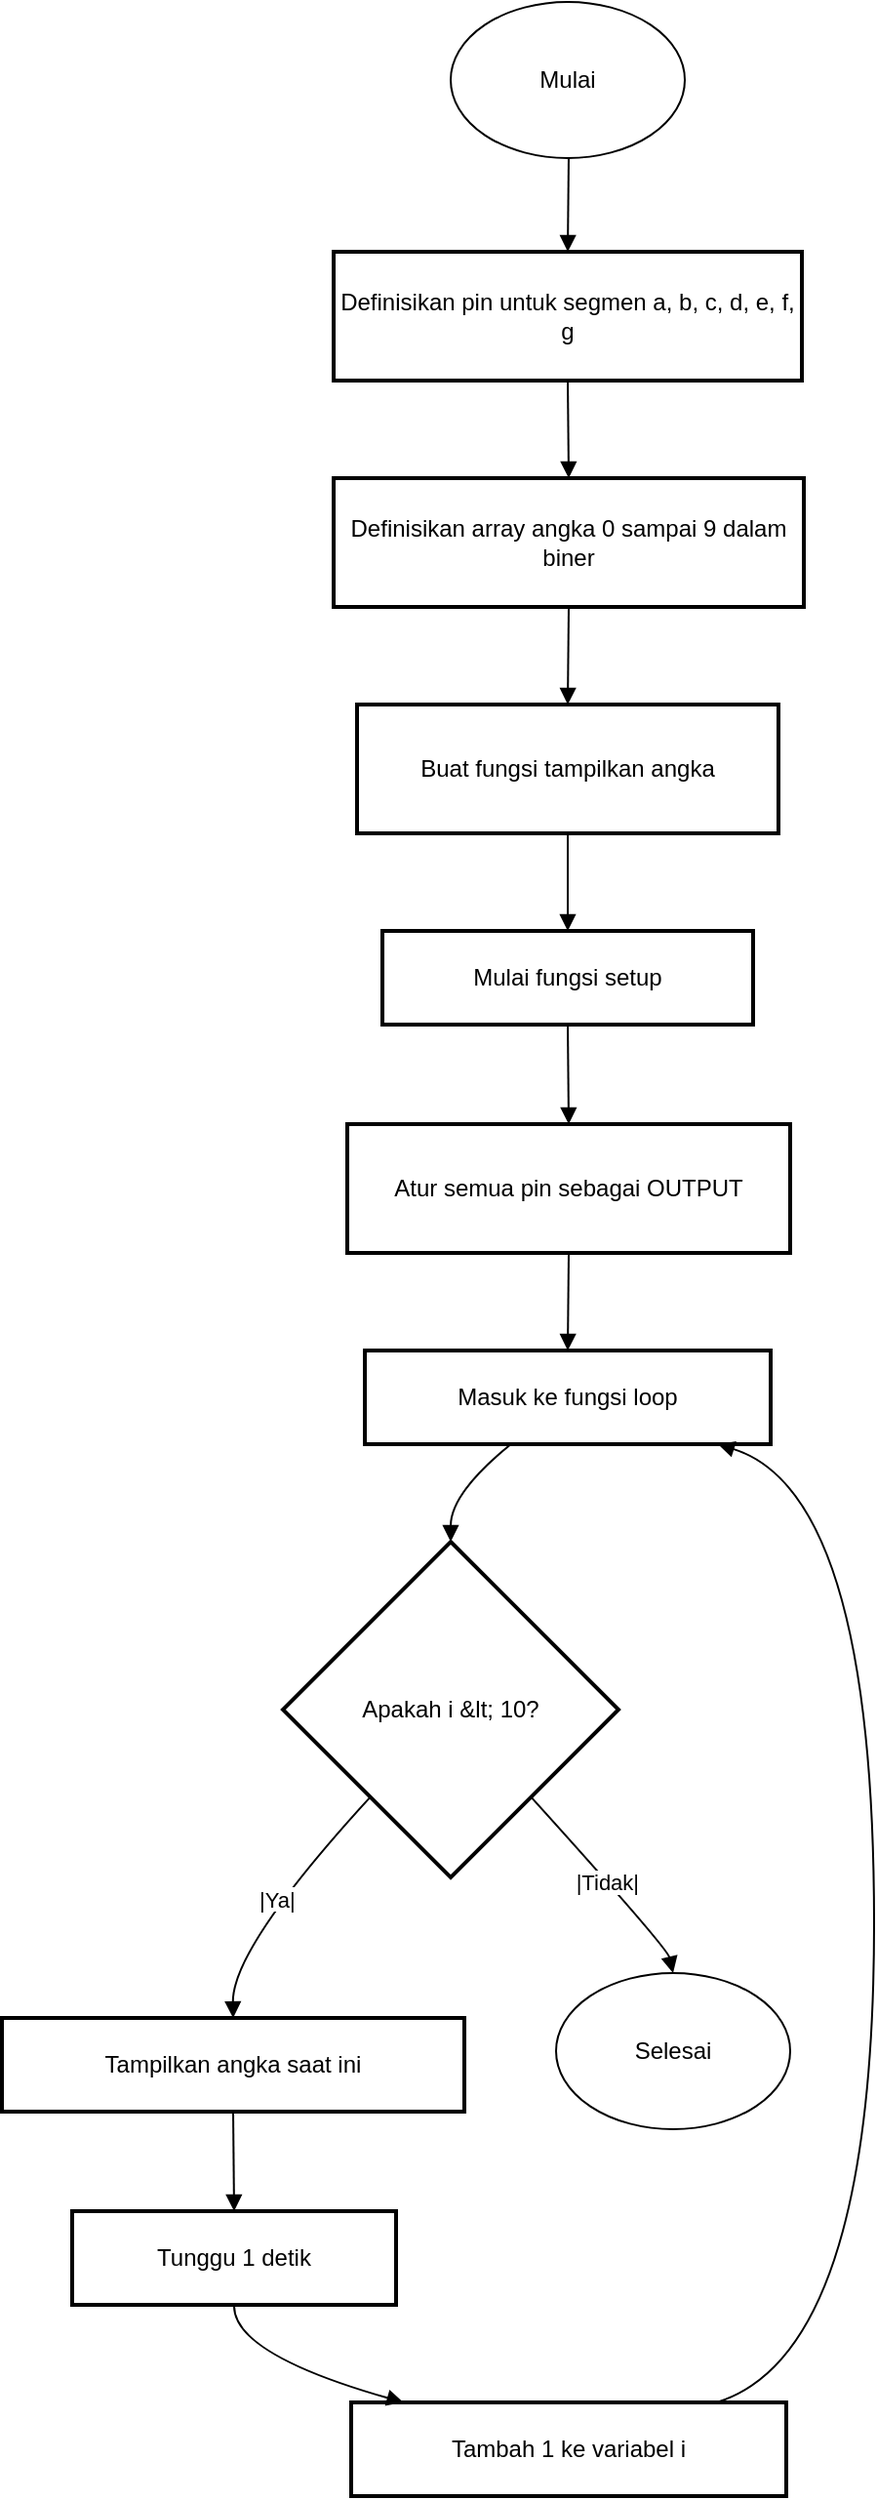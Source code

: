 <mxfile version="24.7.17">
  <diagram name="Halaman-1" id="qpP8nMGTOP2TduD9SjAR">
    <mxGraphModel dx="1050" dy="557" grid="1" gridSize="10" guides="1" tooltips="1" connect="1" arrows="1" fold="1" page="1" pageScale="1" pageWidth="827" pageHeight="1169" math="0" shadow="0">
      <root>
        <mxCell id="0" />
        <mxCell id="1" parent="0" />
        <mxCell id="oMTN2TJ2p2E4PHVKTs3A-27" value="Definisikan pin untuk segmen a, b, c, d, e, f, g" style="whiteSpace=wrap;strokeWidth=2;" vertex="1" parent="1">
          <mxGeometry x="190" y="918" width="240" height="66" as="geometry" />
        </mxCell>
        <mxCell id="oMTN2TJ2p2E4PHVKTs3A-28" value="Definisikan array angka 0 sampai 9 dalam biner" style="whiteSpace=wrap;strokeWidth=2;" vertex="1" parent="1">
          <mxGeometry x="190" y="1034" width="241" height="66" as="geometry" />
        </mxCell>
        <mxCell id="oMTN2TJ2p2E4PHVKTs3A-29" value="Buat fungsi tampilkan angka" style="whiteSpace=wrap;strokeWidth=2;" vertex="1" parent="1">
          <mxGeometry x="202" y="1150" width="216" height="66" as="geometry" />
        </mxCell>
        <mxCell id="oMTN2TJ2p2E4PHVKTs3A-30" value="Mulai fungsi setup" style="whiteSpace=wrap;strokeWidth=2;" vertex="1" parent="1">
          <mxGeometry x="215" y="1266" width="190" height="48" as="geometry" />
        </mxCell>
        <mxCell id="oMTN2TJ2p2E4PHVKTs3A-31" value="Atur semua pin sebagai OUTPUT" style="whiteSpace=wrap;strokeWidth=2;" vertex="1" parent="1">
          <mxGeometry x="197" y="1365" width="227" height="66" as="geometry" />
        </mxCell>
        <mxCell id="oMTN2TJ2p2E4PHVKTs3A-32" value="Masuk ke fungsi loop" style="whiteSpace=wrap;strokeWidth=2;" vertex="1" parent="1">
          <mxGeometry x="206" y="1481" width="208" height="48" as="geometry" />
        </mxCell>
        <mxCell id="oMTN2TJ2p2E4PHVKTs3A-33" value="Apakah i &amp;lt; 10?" style="rhombus;strokeWidth=2;whiteSpace=wrap;" vertex="1" parent="1">
          <mxGeometry x="164" y="1579" width="172" height="172" as="geometry" />
        </mxCell>
        <mxCell id="oMTN2TJ2p2E4PHVKTs3A-34" value="Tampilkan angka saat ini" style="whiteSpace=wrap;strokeWidth=2;" vertex="1" parent="1">
          <mxGeometry x="20" y="1823" width="237" height="48" as="geometry" />
        </mxCell>
        <mxCell id="oMTN2TJ2p2E4PHVKTs3A-35" value="Tunggu 1 detik" style="whiteSpace=wrap;strokeWidth=2;" vertex="1" parent="1">
          <mxGeometry x="56" y="1922" width="166" height="48" as="geometry" />
        </mxCell>
        <mxCell id="oMTN2TJ2p2E4PHVKTs3A-36" value="Tambah 1 ke variabel i" style="whiteSpace=wrap;strokeWidth=2;" vertex="1" parent="1">
          <mxGeometry x="199" y="2020" width="223" height="48" as="geometry" />
        </mxCell>
        <mxCell id="oMTN2TJ2p2E4PHVKTs3A-38" value="" style="curved=1;startArrow=none;endArrow=block;exitX=0.5;exitY=1.01;entryX=0.5;entryY=0.01;rounded=0;" edge="1" parent="1" target="oMTN2TJ2p2E4PHVKTs3A-27">
          <mxGeometry relative="1" as="geometry">
            <Array as="points" />
            <mxPoint x="310.5" y="868" as="sourcePoint" />
          </mxGeometry>
        </mxCell>
        <mxCell id="oMTN2TJ2p2E4PHVKTs3A-39" value="" style="curved=1;startArrow=none;endArrow=block;exitX=0.5;exitY=1.01;entryX=0.5;entryY=0.01;rounded=0;" edge="1" parent="1" source="oMTN2TJ2p2E4PHVKTs3A-27" target="oMTN2TJ2p2E4PHVKTs3A-28">
          <mxGeometry relative="1" as="geometry">
            <Array as="points" />
          </mxGeometry>
        </mxCell>
        <mxCell id="oMTN2TJ2p2E4PHVKTs3A-40" value="" style="curved=1;startArrow=none;endArrow=block;exitX=0.5;exitY=1.01;entryX=0.5;entryY=0.01;rounded=0;" edge="1" parent="1" source="oMTN2TJ2p2E4PHVKTs3A-28" target="oMTN2TJ2p2E4PHVKTs3A-29">
          <mxGeometry relative="1" as="geometry">
            <Array as="points" />
          </mxGeometry>
        </mxCell>
        <mxCell id="oMTN2TJ2p2E4PHVKTs3A-41" value="" style="curved=1;startArrow=none;endArrow=block;exitX=0.5;exitY=1.01;entryX=0.5;entryY=0.01;rounded=0;" edge="1" parent="1" source="oMTN2TJ2p2E4PHVKTs3A-29" target="oMTN2TJ2p2E4PHVKTs3A-30">
          <mxGeometry relative="1" as="geometry">
            <Array as="points" />
          </mxGeometry>
        </mxCell>
        <mxCell id="oMTN2TJ2p2E4PHVKTs3A-42" value="" style="curved=1;startArrow=none;endArrow=block;exitX=0.5;exitY=1.02;entryX=0.5;entryY=0;rounded=0;" edge="1" parent="1" source="oMTN2TJ2p2E4PHVKTs3A-30" target="oMTN2TJ2p2E4PHVKTs3A-31">
          <mxGeometry relative="1" as="geometry">
            <Array as="points" />
          </mxGeometry>
        </mxCell>
        <mxCell id="oMTN2TJ2p2E4PHVKTs3A-43" value="" style="curved=1;startArrow=none;endArrow=block;exitX=0.5;exitY=1;entryX=0.5;entryY=0;rounded=0;" edge="1" parent="1" source="oMTN2TJ2p2E4PHVKTs3A-31" target="oMTN2TJ2p2E4PHVKTs3A-32">
          <mxGeometry relative="1" as="geometry">
            <Array as="points" />
          </mxGeometry>
        </mxCell>
        <mxCell id="oMTN2TJ2p2E4PHVKTs3A-44" value="" style="curved=1;startArrow=none;endArrow=block;exitX=0.36;exitY=1;entryX=0.5;entryY=0;rounded=0;" edge="1" parent="1" source="oMTN2TJ2p2E4PHVKTs3A-32" target="oMTN2TJ2p2E4PHVKTs3A-33">
          <mxGeometry relative="1" as="geometry">
            <Array as="points">
              <mxPoint x="250" y="1554" />
            </Array>
          </mxGeometry>
        </mxCell>
        <mxCell id="oMTN2TJ2p2E4PHVKTs3A-45" value="|Ya|" style="curved=1;startArrow=none;endArrow=block;exitX=0.04;exitY=1;entryX=0.5;entryY=0;rounded=0;" edge="1" parent="1" source="oMTN2TJ2p2E4PHVKTs3A-33" target="oMTN2TJ2p2E4PHVKTs3A-34">
          <mxGeometry relative="1" as="geometry">
            <Array as="points">
              <mxPoint x="138" y="1787" />
            </Array>
          </mxGeometry>
        </mxCell>
        <mxCell id="oMTN2TJ2p2E4PHVKTs3A-46" value="" style="curved=1;startArrow=none;endArrow=block;exitX=0.5;exitY=1.01;entryX=0.5;entryY=-0.01;rounded=0;" edge="1" parent="1" source="oMTN2TJ2p2E4PHVKTs3A-34" target="oMTN2TJ2p2E4PHVKTs3A-35">
          <mxGeometry relative="1" as="geometry">
            <Array as="points" />
          </mxGeometry>
        </mxCell>
        <mxCell id="oMTN2TJ2p2E4PHVKTs3A-47" value="" style="curved=1;startArrow=none;endArrow=block;exitX=0.5;exitY=1;entryX=0.12;entryY=0;rounded=0;" edge="1" parent="1" source="oMTN2TJ2p2E4PHVKTs3A-35" target="oMTN2TJ2p2E4PHVKTs3A-36">
          <mxGeometry relative="1" as="geometry">
            <Array as="points">
              <mxPoint x="138" y="1995" />
            </Array>
          </mxGeometry>
        </mxCell>
        <mxCell id="oMTN2TJ2p2E4PHVKTs3A-48" value="" style="curved=1;startArrow=none;endArrow=block;exitX=0.84;exitY=0;entryX=0.87;entryY=1;rounded=0;" edge="1" parent="1" source="oMTN2TJ2p2E4PHVKTs3A-36" target="oMTN2TJ2p2E4PHVKTs3A-32">
          <mxGeometry relative="1" as="geometry">
            <Array as="points">
              <mxPoint x="467" y="1995" />
              <mxPoint x="467" y="1554" />
            </Array>
          </mxGeometry>
        </mxCell>
        <mxCell id="oMTN2TJ2p2E4PHVKTs3A-49" value="|Tidak|" style="curved=1;startArrow=none;endArrow=block;exitX=0.96;exitY=1;entryX=0.5;entryY=0;rounded=0;" edge="1" parent="1" source="oMTN2TJ2p2E4PHVKTs3A-33" target="oMTN2TJ2p2E4PHVKTs3A-51">
          <mxGeometry relative="1" as="geometry">
            <Array as="points">
              <mxPoint x="361" y="1787" />
            </Array>
            <mxPoint x="361.5" y="1823" as="targetPoint" />
          </mxGeometry>
        </mxCell>
        <mxCell id="oMTN2TJ2p2E4PHVKTs3A-50" value="Mulai" style="ellipse;whiteSpace=wrap;html=1;" vertex="1" parent="1">
          <mxGeometry x="250" y="790" width="120" height="80" as="geometry" />
        </mxCell>
        <mxCell id="oMTN2TJ2p2E4PHVKTs3A-51" value="Selesai" style="ellipse;whiteSpace=wrap;html=1;" vertex="1" parent="1">
          <mxGeometry x="304" y="1800" width="120" height="80" as="geometry" />
        </mxCell>
      </root>
    </mxGraphModel>
  </diagram>
</mxfile>

